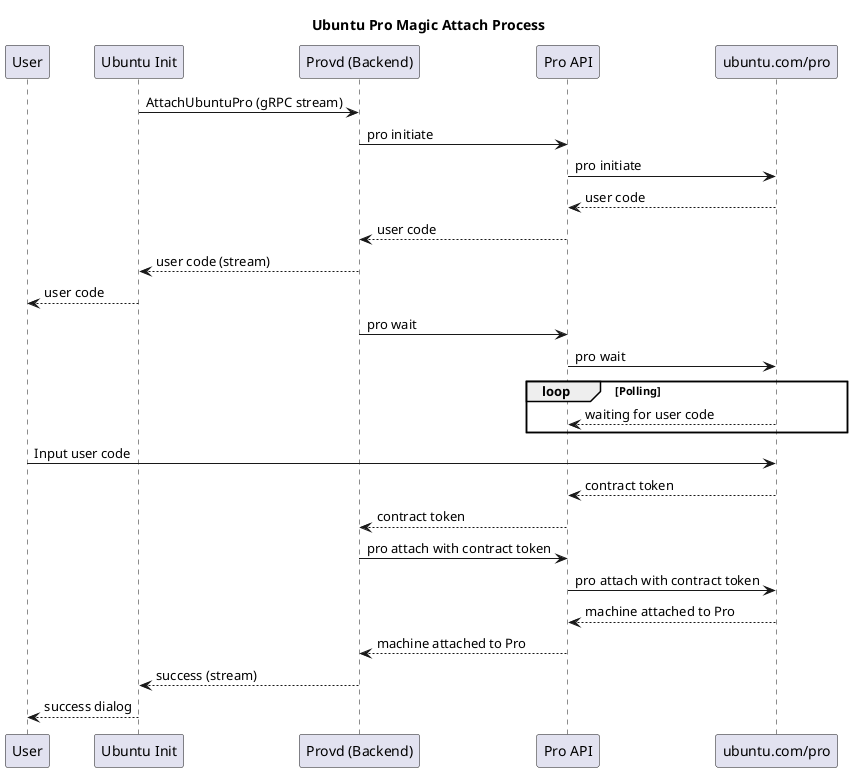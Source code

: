 @startuml
title Ubuntu Pro Magic Attach Process

participant User
participant "Ubuntu Init" as Installer
participant "Provd (Backend)" as Provd
participant "Pro API" as ProAPI
participant "ubuntu.com/pro" as Server

Installer->Provd: AttachUbuntuPro (gRPC stream)
Provd->ProAPI: pro initiate
ProAPI->Server: pro initiate
Server-->ProAPI: user code
ProAPI-->Provd: user code
Provd-->Installer: user code (stream)
Installer-->User: user code

Provd->ProAPI: pro wait
ProAPI->Server: pro wait
loop Polling
    Server-->ProAPI: waiting for user code
end
User->Server: Input user code
Server-->ProAPI: contract token
ProAPI-->Provd: contract token
Provd->ProAPI: pro attach with contract token
ProAPI->Server: pro attach with contract token
Server-->ProAPI: machine attached to Pro
ProAPI-->Provd: machine attached to Pro
Provd-->Installer: success (stream)
Installer-->User: success dialog
@enduml